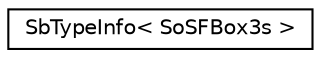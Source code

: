 digraph "Graphical Class Hierarchy"
{
 // LATEX_PDF_SIZE
  edge [fontname="Helvetica",fontsize="10",labelfontname="Helvetica",labelfontsize="10"];
  node [fontname="Helvetica",fontsize="10",shape=record];
  rankdir="LR";
  Node0 [label="SbTypeInfo\< SoSFBox3s \>",height=0.2,width=0.4,color="black", fillcolor="white", style="filled",URL="$structSbTypeInfo_3_01SoSFBox3s_01_4.html",tooltip=" "];
}
